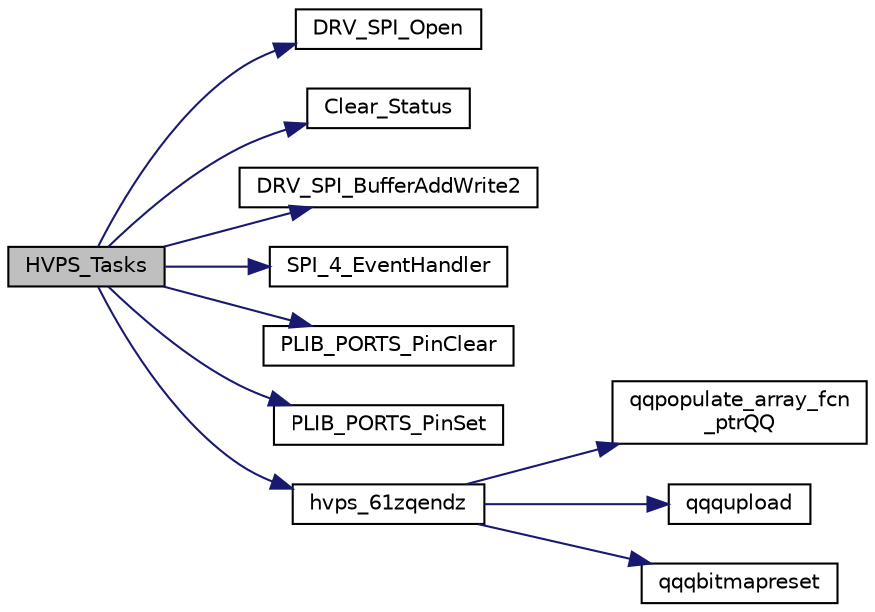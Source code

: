 digraph "HVPS_Tasks"
{
  edge [fontname="Helvetica",fontsize="10",labelfontname="Helvetica",labelfontsize="10"];
  node [fontname="Helvetica",fontsize="10",shape=record];
  rankdir="LR";
  Node675 [label="HVPS_Tasks",height=0.2,width=0.4,color="black", fillcolor="grey75", style="filled", fontcolor="black"];
  Node675 -> Node676 [color="midnightblue",fontsize="10",style="solid",fontname="Helvetica"];
  Node676 [label="DRV_SPI_Open",height=0.2,width=0.4,color="black", fillcolor="white", style="filled",URL="$inszt__adc_8c.html#a110a453ace13e7dc1c130963bcfad104"];
  Node675 -> Node677 [color="midnightblue",fontsize="10",style="solid",fontname="Helvetica"];
  Node677 [label="Clear_Status",height=0.2,width=0.4,color="black", fillcolor="white", style="filled",URL="$inszt__commands_8c.html#a3a9ea2a910b701830e828a9e6d53b636"];
  Node675 -> Node678 [color="midnightblue",fontsize="10",style="solid",fontname="Helvetica"];
  Node678 [label="DRV_SPI_BufferAddWrite2",height=0.2,width=0.4,color="black", fillcolor="white", style="filled",URL="$inszt__adc_8c.html#a3c731a3bbf31461a12d6a7a1700a9005"];
  Node675 -> Node679 [color="midnightblue",fontsize="10",style="solid",fontname="Helvetica"];
  Node679 [label="SPI_4_EventHandler",height=0.2,width=0.4,color="black", fillcolor="white", style="filled",URL="$hvps_8c.html#ab2766ea57f0a808ab297cac75bad2835"];
  Node675 -> Node680 [color="midnightblue",fontsize="10",style="solid",fontname="Helvetica"];
  Node680 [label="PLIB_PORTS_PinClear",height=0.2,width=0.4,color="black", fillcolor="white", style="filled",URL="$inszt__hvps_8c.html#a119ae9f68294861f5eecb19de9743c43"];
  Node675 -> Node681 [color="midnightblue",fontsize="10",style="solid",fontname="Helvetica"];
  Node681 [label="PLIB_PORTS_PinSet",height=0.2,width=0.4,color="black", fillcolor="white", style="filled",URL="$inszt__hvps_8c.html#ae4c8fd3b4e721cc80950df1d49cada58"];
  Node675 -> Node682 [color="midnightblue",fontsize="10",style="solid",fontname="Helvetica"];
  Node682 [label="hvps_61zqendz",height=0.2,width=0.4,color="black", fillcolor="white", style="filled",URL="$inszt__hvps_8c.html#a549023b62d578866ed04778da5dde280"];
  Node682 -> Node683 [color="midnightblue",fontsize="10",style="solid",fontname="Helvetica"];
  Node683 [label="qqpopulate_array_fcn\l_ptrQQ",height=0.2,width=0.4,color="black", fillcolor="white", style="filled",URL="$inszt__hvps_8c.html#a4ad6fa1bb94fc1c3ac2dc30925106081"];
  Node682 -> Node684 [color="midnightblue",fontsize="10",style="solid",fontname="Helvetica"];
  Node684 [label="qqqupload",height=0.2,width=0.4,color="black", fillcolor="white", style="filled",URL="$inszt__hvps_8c.html#a109761d7f84a96b5606e507bace276b5"];
  Node682 -> Node685 [color="midnightblue",fontsize="10",style="solid",fontname="Helvetica"];
  Node685 [label="qqqbitmapreset",height=0.2,width=0.4,color="black", fillcolor="white", style="filled",URL="$inszt__hvps_8c.html#a5688fceaed93ba591e78ee15ccb0187f"];
}
